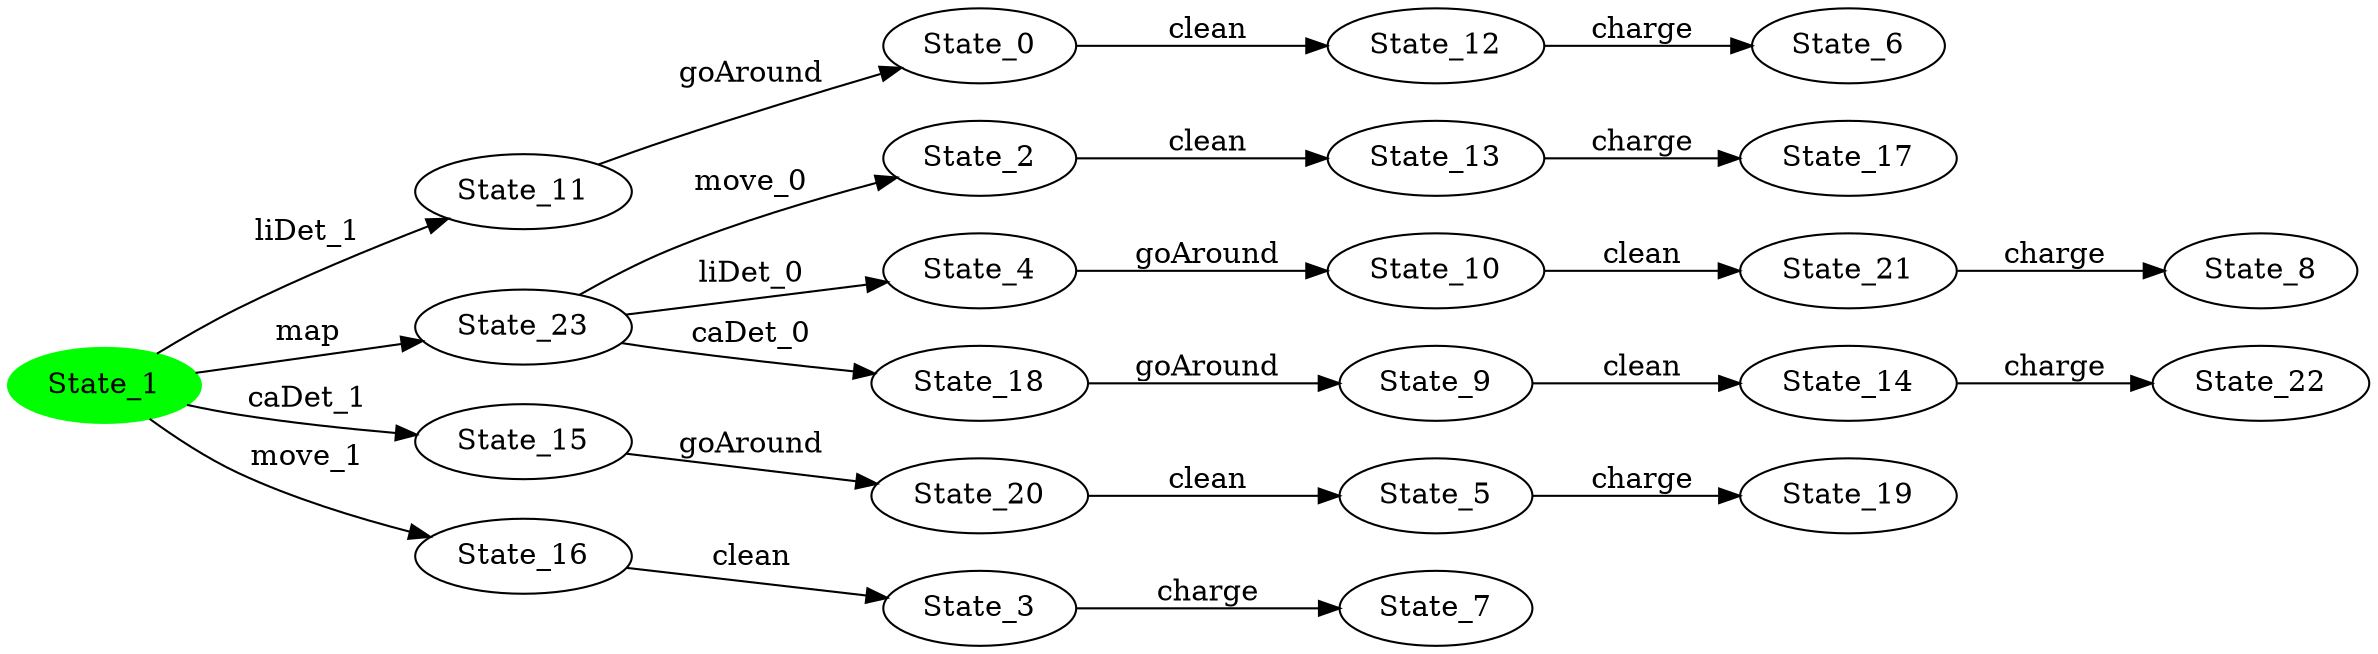 digraph G {
rankdir=LR;
state0[ label = "State_1", style=filled, color=green ];
state1 [ label = "State_2" ];
state1 -> state2 [ label=" clean " ];
state3 [ label = "State_20" ];
state3 -> state4 [ label=" clean " ];
state5 [ label = "State_3" ];
state5 -> state6 [ label=" charge " ];
state7 [ label = "State_10" ];
state7 -> state8 [ label=" clean " ];
state8 [ label = "State_21" ];
state8 -> state9 [ label=" charge " ];
state10 [ label = "State_4" ];
state10 -> state7 [ label=" goAround " ];
state11 [ label = "State_11" ];
state11 -> state12 [ label=" goAround " ];
state13 [ label = "State_22" ];
state4 [ label = "State_5" ];
state4 -> state14 [ label=" charge " ];
state15 [ label = "State_12" ];
state15 -> state16 [ label=" charge " ];
state17 [ label = "State_23" ];
state17 -> state1 [ label=" move_0 " ];
state17 -> state10 [ label=" liDet_0 " ];
state17 -> state18 [ label=" caDet_0 " ];
state12 [ label = "State_0" ];
state12 -> state15 [ label=" clean " ];
state0 -> state11 [ label=" liDet_1 " ];
state0 -> state19 [ label=" caDet_1 " ];
state0 -> state20 [ label=" move_1 " ];
state0 -> state17 [ label=" map " ];
state16 [ label = "State_6" ];
state6 [ label = "State_7" ];
state9 [ label = "State_8" ];
state21 [ label = "State_9" ];
state21 -> state22 [ label=" clean " ];
state23 [ label = "State_17" ];
state18 [ label = "State_18" ];
state18 -> state21 [ label=" goAround " ];
state14 [ label = "State_19" ];
state2 [ label = "State_13" ];
state2 -> state23 [ label=" charge " ];
state22 [ label = "State_14" ];
state22 -> state13 [ label=" charge " ];
state19 [ label = "State_15" ];
state19 -> state3 [ label=" goAround " ];
state20 [ label = "State_16" ];
state20 -> state5 [ label=" clean " ];
}
